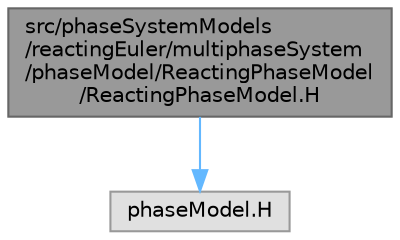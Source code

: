 digraph "src/phaseSystemModels/reactingEuler/multiphaseSystem/phaseModel/ReactingPhaseModel/ReactingPhaseModel.H"
{
 // LATEX_PDF_SIZE
  bgcolor="transparent";
  edge [fontname=Helvetica,fontsize=10,labelfontname=Helvetica,labelfontsize=10];
  node [fontname=Helvetica,fontsize=10,shape=box,height=0.2,width=0.4];
  Node1 [id="Node000001",label="src/phaseSystemModels\l/reactingEuler/multiphaseSystem\l/phaseModel/ReactingPhaseModel\l/ReactingPhaseModel.H",height=0.2,width=0.4,color="gray40", fillcolor="grey60", style="filled", fontcolor="black",tooltip=" "];
  Node1 -> Node2 [id="edge1_Node000001_Node000002",color="steelblue1",style="solid",tooltip=" "];
  Node2 [id="Node000002",label="phaseModel.H",height=0.2,width=0.4,color="grey60", fillcolor="#E0E0E0", style="filled",tooltip=" "];
}
